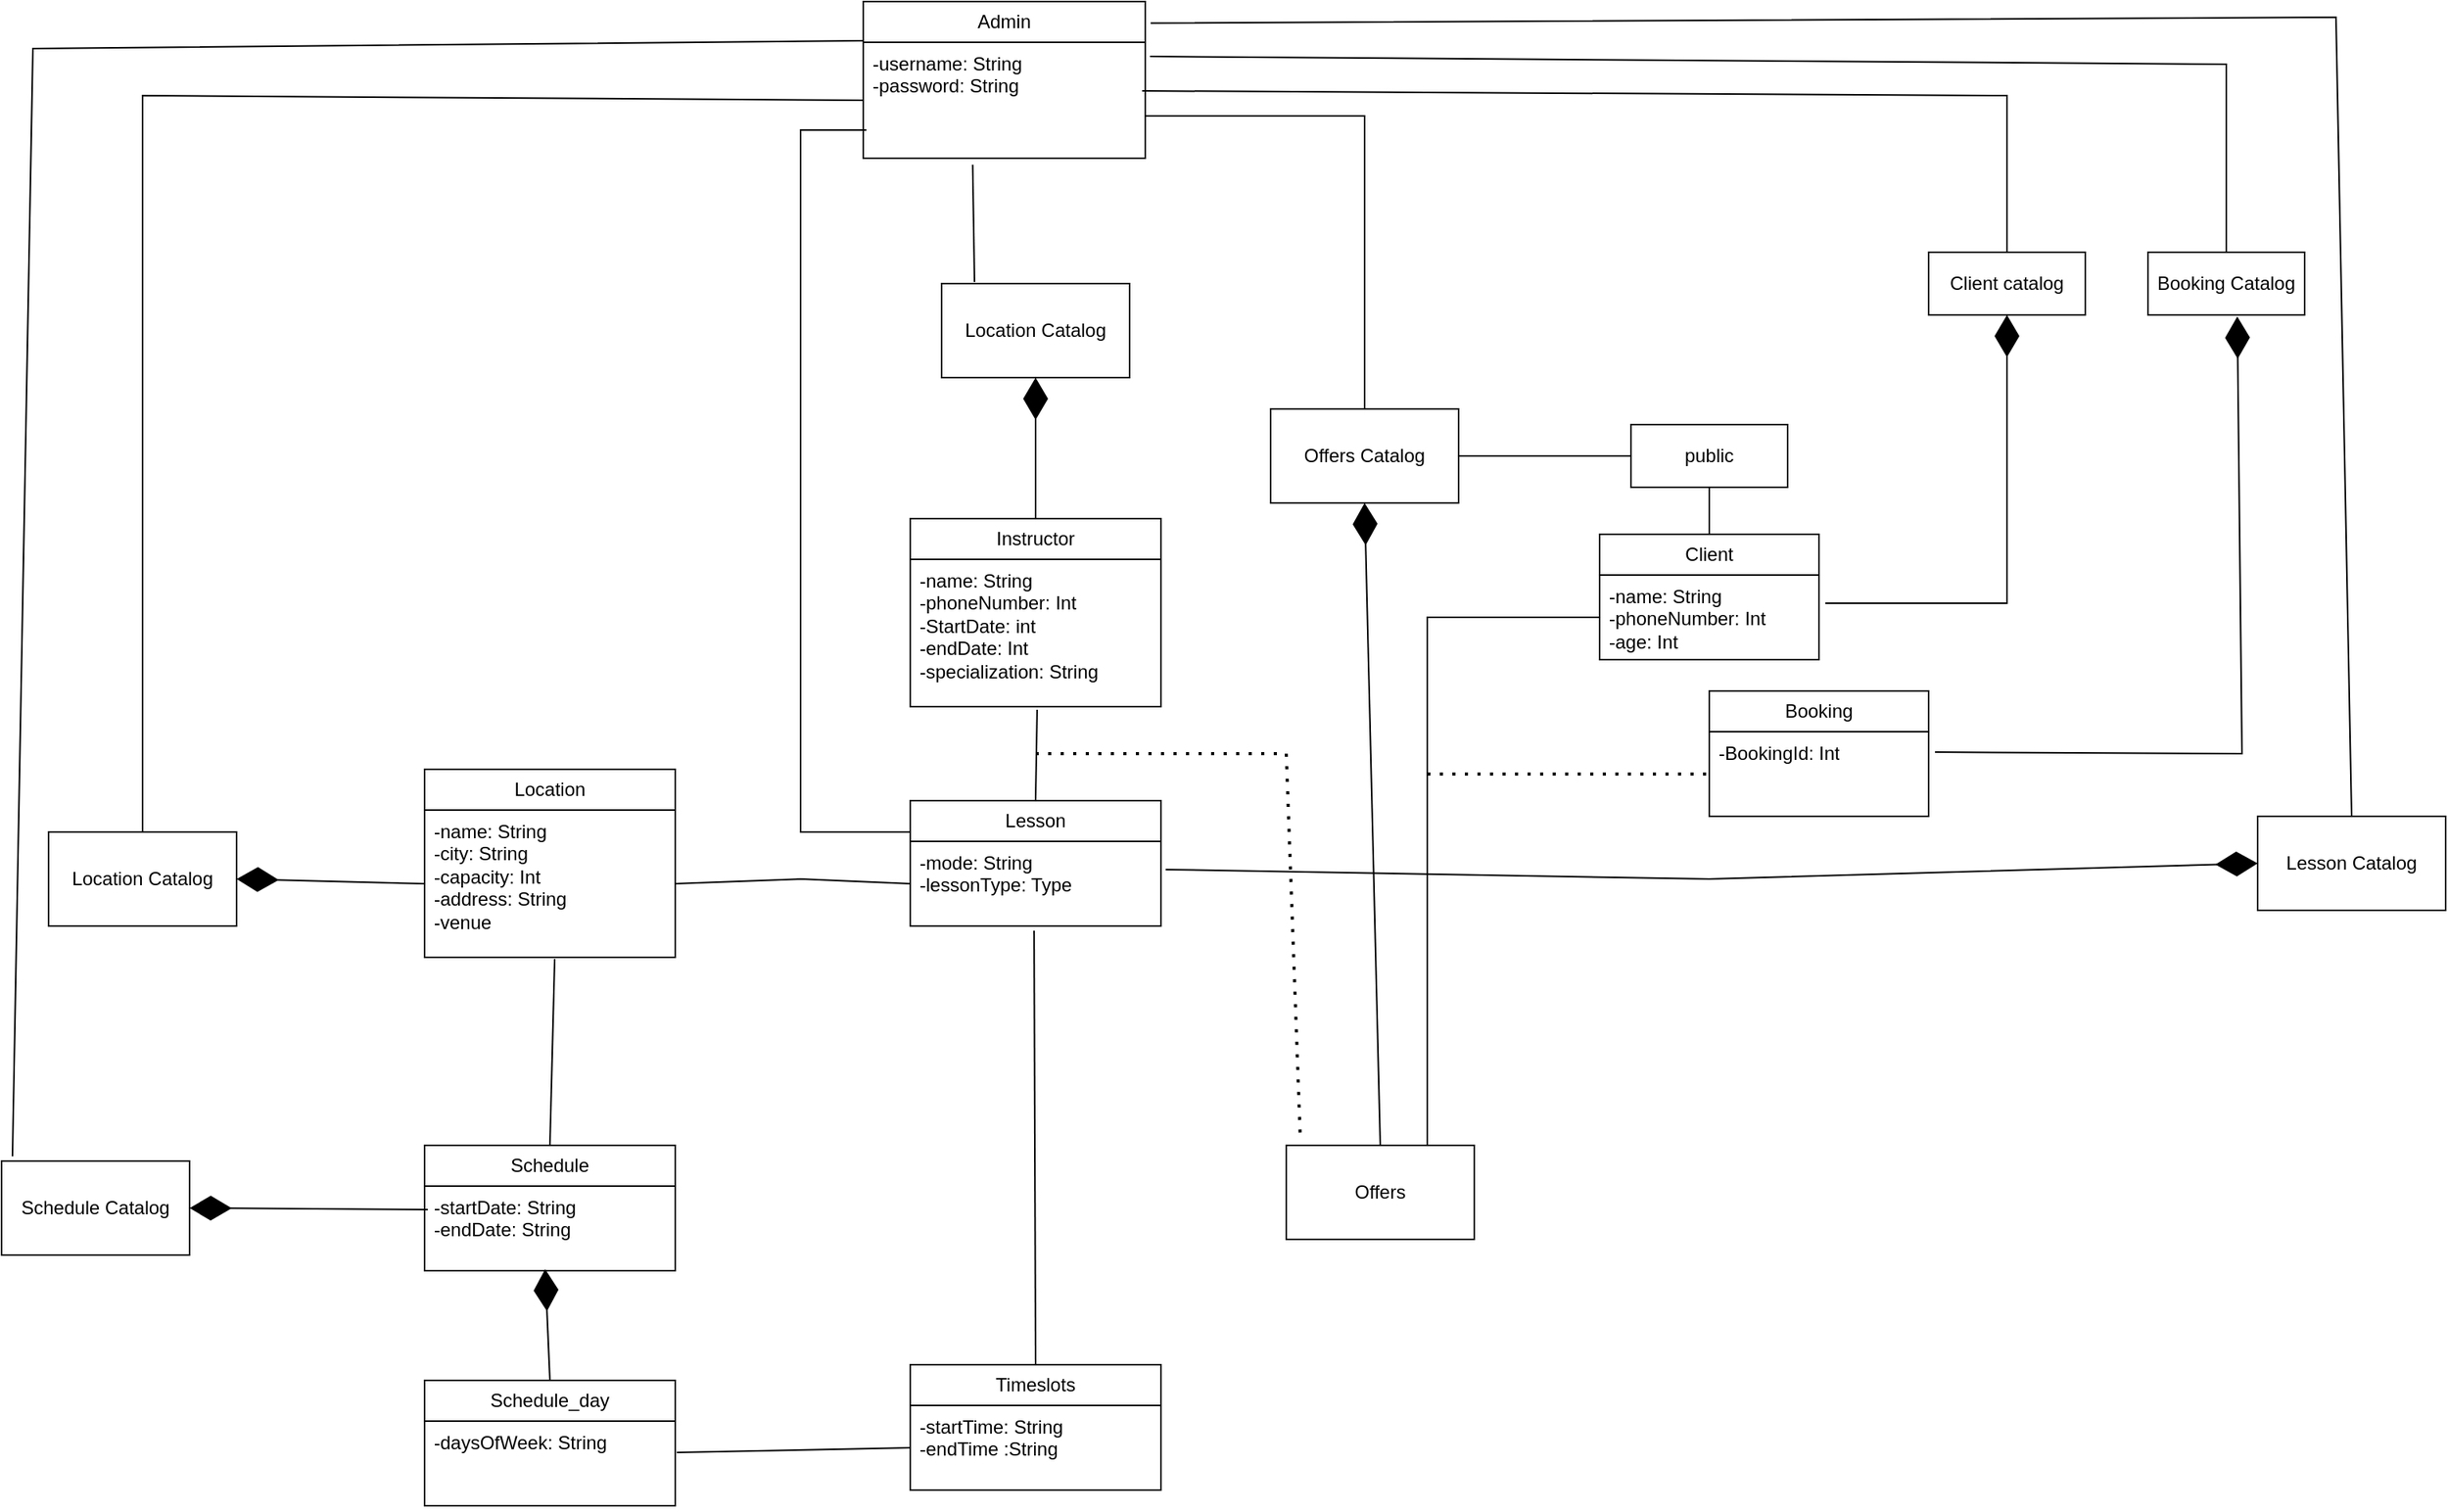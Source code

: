 <mxfile version="24.8.3">
  <diagram name="Page-1" id="CH_hg84p0OCZ-qr93urq">
    <mxGraphModel dx="1802" dy="812" grid="1" gridSize="10" guides="1" tooltips="1" connect="1" arrows="1" fold="1" page="1" pageScale="1" pageWidth="1400" pageHeight="1000" math="0" shadow="0">
      <root>
        <mxCell id="0" />
        <mxCell id="1" parent="0" />
        <mxCell id="X5qi58cJefCEoIoxGlYo-17" value="Admin" style="swimlane;fontStyle=0;childLayout=stackLayout;horizontal=1;startSize=26;fillColor=none;horizontalStack=0;resizeParent=1;resizeParentMax=0;resizeLast=0;collapsible=1;marginBottom=0;whiteSpace=wrap;html=1;" parent="1" vertex="1">
          <mxGeometry x="560" y="20" width="180" height="100" as="geometry" />
        </mxCell>
        <mxCell id="X5qi58cJefCEoIoxGlYo-18" value="-username: String&lt;div&gt;-password: String&lt;/div&gt;" style="text;strokeColor=none;fillColor=none;align=left;verticalAlign=top;spacingLeft=4;spacingRight=4;overflow=hidden;rotatable=0;points=[[0,0.5],[1,0.5]];portConstraint=eastwest;whiteSpace=wrap;html=1;" parent="X5qi58cJefCEoIoxGlYo-17" vertex="1">
          <mxGeometry y="26" width="180" height="74" as="geometry" />
        </mxCell>
        <mxCell id="fc0_s0gy_HrA0nody5j2-3" value="Instructor" style="swimlane;fontStyle=0;childLayout=stackLayout;horizontal=1;startSize=26;fillColor=none;horizontalStack=0;resizeParent=1;resizeParentMax=0;resizeLast=0;collapsible=1;marginBottom=0;whiteSpace=wrap;html=1;" parent="1" vertex="1">
          <mxGeometry x="590" y="350" width="160" height="120" as="geometry" />
        </mxCell>
        <mxCell id="fc0_s0gy_HrA0nody5j2-4" value="-name: String&lt;div&gt;-phoneNumber: Int&lt;/div&gt;&lt;div&gt;-StartDate: int&lt;/div&gt;&lt;div&gt;-endDate: Int&lt;/div&gt;&lt;div&gt;-specialization: String&lt;/div&gt;" style="text;strokeColor=none;fillColor=none;align=left;verticalAlign=top;spacingLeft=4;spacingRight=4;overflow=hidden;rotatable=0;points=[[0,0.5],[1,0.5]];portConstraint=eastwest;whiteSpace=wrap;html=1;" parent="fc0_s0gy_HrA0nody5j2-3" vertex="1">
          <mxGeometry y="26" width="160" height="94" as="geometry" />
        </mxCell>
        <mxCell id="fc0_s0gy_HrA0nody5j2-5" value="Lesson" style="swimlane;fontStyle=0;childLayout=stackLayout;horizontal=1;startSize=26;fillColor=none;horizontalStack=0;resizeParent=1;resizeParentMax=0;resizeLast=0;collapsible=1;marginBottom=0;whiteSpace=wrap;html=1;" parent="1" vertex="1">
          <mxGeometry x="590" y="530" width="160" height="80" as="geometry" />
        </mxCell>
        <mxCell id="fc0_s0gy_HrA0nody5j2-6" value="-mode: String&lt;div&gt;-lessonType: Type&lt;/div&gt;" style="text;strokeColor=none;fillColor=none;align=left;verticalAlign=top;spacingLeft=4;spacingRight=4;overflow=hidden;rotatable=0;points=[[0,0.5],[1,0.5]];portConstraint=eastwest;whiteSpace=wrap;html=1;" parent="fc0_s0gy_HrA0nody5j2-5" vertex="1">
          <mxGeometry y="26" width="160" height="54" as="geometry" />
        </mxCell>
        <mxCell id="fc0_s0gy_HrA0nody5j2-7" value="Location" style="swimlane;fontStyle=0;childLayout=stackLayout;horizontal=1;startSize=26;fillColor=none;horizontalStack=0;resizeParent=1;resizeParentMax=0;resizeLast=0;collapsible=1;marginBottom=0;whiteSpace=wrap;html=1;" parent="1" vertex="1">
          <mxGeometry x="280" y="510" width="160" height="120" as="geometry" />
        </mxCell>
        <mxCell id="fc0_s0gy_HrA0nody5j2-8" value="-name: String&lt;div&gt;-city: String&lt;/div&gt;&lt;div&gt;-capacity: Int&lt;/div&gt;&lt;div&gt;-address: String&lt;/div&gt;&lt;div&gt;-venue&lt;/div&gt;" style="text;strokeColor=none;fillColor=none;align=left;verticalAlign=top;spacingLeft=4;spacingRight=4;overflow=hidden;rotatable=0;points=[[0,0.5],[1,0.5]];portConstraint=eastwest;whiteSpace=wrap;html=1;" parent="fc0_s0gy_HrA0nody5j2-7" vertex="1">
          <mxGeometry y="26" width="160" height="94" as="geometry" />
        </mxCell>
        <mxCell id="fc0_s0gy_HrA0nody5j2-9" value="Schedule" style="swimlane;fontStyle=0;childLayout=stackLayout;horizontal=1;startSize=26;fillColor=none;horizontalStack=0;resizeParent=1;resizeParentMax=0;resizeLast=0;collapsible=1;marginBottom=0;whiteSpace=wrap;html=1;" parent="1" vertex="1">
          <mxGeometry x="280" y="750" width="160" height="80" as="geometry" />
        </mxCell>
        <mxCell id="fc0_s0gy_HrA0nody5j2-10" value="-startDate: String&lt;div&gt;-endDate: String&lt;/div&gt;" style="text;strokeColor=none;fillColor=none;align=left;verticalAlign=top;spacingLeft=4;spacingRight=4;overflow=hidden;rotatable=0;points=[[0,0.5],[1,0.5]];portConstraint=eastwest;whiteSpace=wrap;html=1;" parent="fc0_s0gy_HrA0nody5j2-9" vertex="1">
          <mxGeometry y="26" width="160" height="54" as="geometry" />
        </mxCell>
        <mxCell id="fc0_s0gy_HrA0nody5j2-11" value="Schedule Catalog" style="rounded=0;whiteSpace=wrap;html=1;" parent="1" vertex="1">
          <mxGeometry x="10" y="760" width="120" height="60" as="geometry" />
        </mxCell>
        <mxCell id="fc0_s0gy_HrA0nody5j2-12" value="Schedule_day" style="swimlane;fontStyle=0;childLayout=stackLayout;horizontal=1;startSize=26;fillColor=none;horizontalStack=0;resizeParent=1;resizeParentMax=0;resizeLast=0;collapsible=1;marginBottom=0;whiteSpace=wrap;html=1;" parent="1" vertex="1">
          <mxGeometry x="280" y="900" width="160" height="80" as="geometry" />
        </mxCell>
        <mxCell id="fc0_s0gy_HrA0nody5j2-13" value="-daysOfWeek: String" style="text;strokeColor=none;fillColor=none;align=left;verticalAlign=top;spacingLeft=4;spacingRight=4;overflow=hidden;rotatable=0;points=[[0,0.5],[1,0.5]];portConstraint=eastwest;whiteSpace=wrap;html=1;" parent="fc0_s0gy_HrA0nody5j2-12" vertex="1">
          <mxGeometry y="26" width="160" height="54" as="geometry" />
        </mxCell>
        <mxCell id="fc0_s0gy_HrA0nody5j2-14" value="Timeslots" style="swimlane;fontStyle=0;childLayout=stackLayout;horizontal=1;startSize=26;fillColor=none;horizontalStack=0;resizeParent=1;resizeParentMax=0;resizeLast=0;collapsible=1;marginBottom=0;whiteSpace=wrap;html=1;" parent="1" vertex="1">
          <mxGeometry x="590" y="890" width="160" height="80" as="geometry" />
        </mxCell>
        <mxCell id="fc0_s0gy_HrA0nody5j2-15" value="-startTime: String&lt;div&gt;-endTime :String&lt;/div&gt;" style="text;strokeColor=none;fillColor=none;align=left;verticalAlign=top;spacingLeft=4;spacingRight=4;overflow=hidden;rotatable=0;points=[[0,0.5],[1,0.5]];portConstraint=eastwest;whiteSpace=wrap;html=1;" parent="fc0_s0gy_HrA0nody5j2-14" vertex="1">
          <mxGeometry y="26" width="160" height="54" as="geometry" />
        </mxCell>
        <mxCell id="fc0_s0gy_HrA0nody5j2-18" value="Location Catalog" style="rounded=0;whiteSpace=wrap;html=1;" parent="1" vertex="1">
          <mxGeometry x="40" y="550" width="120" height="60" as="geometry" />
        </mxCell>
        <mxCell id="fc0_s0gy_HrA0nody5j2-20" value="" style="endArrow=none;html=1;rounded=0;entryX=0;entryY=0.5;entryDx=0;entryDy=0;exitX=0.5;exitY=0;exitDx=0;exitDy=0;" parent="1" source="fc0_s0gy_HrA0nody5j2-18" target="X5qi58cJefCEoIoxGlYo-18" edge="1">
          <mxGeometry width="50" height="50" relative="1" as="geometry">
            <mxPoint x="240" y="130" as="sourcePoint" />
            <mxPoint x="290" y="80" as="targetPoint" />
            <Array as="points">
              <mxPoint x="100" y="80" />
            </Array>
          </mxGeometry>
        </mxCell>
        <mxCell id="fc0_s0gy_HrA0nody5j2-21" value="" style="endArrow=diamondThin;endFill=1;endSize=24;html=1;rounded=0;entryX=1;entryY=0.5;entryDx=0;entryDy=0;exitX=0;exitY=0.5;exitDx=0;exitDy=0;" parent="1" source="fc0_s0gy_HrA0nody5j2-8" target="fc0_s0gy_HrA0nody5j2-18" edge="1">
          <mxGeometry width="160" relative="1" as="geometry">
            <mxPoint x="50" y="730" as="sourcePoint" />
            <mxPoint x="210" y="730" as="targetPoint" />
          </mxGeometry>
        </mxCell>
        <mxCell id="fc0_s0gy_HrA0nody5j2-22" value="" style="endArrow=none;html=1;rounded=0;entryX=0.519;entryY=1.011;entryDx=0;entryDy=0;entryPerimeter=0;exitX=0.5;exitY=0;exitDx=0;exitDy=0;" parent="1" source="fc0_s0gy_HrA0nody5j2-9" target="fc0_s0gy_HrA0nody5j2-8" edge="1">
          <mxGeometry width="50" height="50" relative="1" as="geometry">
            <mxPoint x="340" y="730" as="sourcePoint" />
            <mxPoint x="390" y="680" as="targetPoint" />
          </mxGeometry>
        </mxCell>
        <mxCell id="fc0_s0gy_HrA0nody5j2-23" value="" style="endArrow=none;html=1;rounded=0;exitX=0.058;exitY=-0.05;exitDx=0;exitDy=0;exitPerimeter=0;entryX=0;entryY=0.25;entryDx=0;entryDy=0;" parent="1" source="fc0_s0gy_HrA0nody5j2-11" target="X5qi58cJefCEoIoxGlYo-17" edge="1">
          <mxGeometry width="50" height="50" relative="1" as="geometry">
            <mxPoint x="10" y="580" as="sourcePoint" />
            <mxPoint x="20" y="50" as="targetPoint" />
            <Array as="points">
              <mxPoint x="30" y="50" />
            </Array>
          </mxGeometry>
        </mxCell>
        <mxCell id="fc0_s0gy_HrA0nody5j2-24" value="" style="endArrow=diamondThin;endFill=1;endSize=24;html=1;rounded=0;entryX=1;entryY=0.5;entryDx=0;entryDy=0;exitX=0.013;exitY=0.278;exitDx=0;exitDy=0;exitPerimeter=0;" parent="1" source="fc0_s0gy_HrA0nody5j2-10" target="fc0_s0gy_HrA0nody5j2-11" edge="1">
          <mxGeometry width="160" relative="1" as="geometry">
            <mxPoint x="120" y="850" as="sourcePoint" />
            <mxPoint x="280" y="850" as="targetPoint" />
          </mxGeometry>
        </mxCell>
        <mxCell id="fc0_s0gy_HrA0nody5j2-27" value="Lesson Catalog" style="rounded=0;whiteSpace=wrap;html=1;" parent="1" vertex="1">
          <mxGeometry x="1450" y="540" width="120" height="60" as="geometry" />
        </mxCell>
        <mxCell id="fc0_s0gy_HrA0nody5j2-28" value="" style="endArrow=none;html=1;rounded=0;entryX=0;entryY=0.5;entryDx=0;entryDy=0;exitX=1;exitY=0.5;exitDx=0;exitDy=0;" parent="1" source="fc0_s0gy_HrA0nody5j2-8" target="fc0_s0gy_HrA0nody5j2-6" edge="1">
          <mxGeometry width="50" height="50" relative="1" as="geometry">
            <mxPoint x="520" y="600" as="sourcePoint" />
            <mxPoint x="580" y="570" as="targetPoint" />
            <Array as="points">
              <mxPoint x="520" y="580" />
            </Array>
          </mxGeometry>
        </mxCell>
        <mxCell id="fc0_s0gy_HrA0nody5j2-29" value="Offers" style="rounded=0;whiteSpace=wrap;html=1;" parent="1" vertex="1">
          <mxGeometry x="830" y="750" width="120" height="60" as="geometry" />
        </mxCell>
        <mxCell id="fc0_s0gy_HrA0nody5j2-30" value="Offers Catalog" style="rounded=0;whiteSpace=wrap;html=1;" parent="1" vertex="1">
          <mxGeometry x="820" y="280" width="120" height="60" as="geometry" />
        </mxCell>
        <mxCell id="fc0_s0gy_HrA0nody5j2-34" value="" style="endArrow=none;dashed=1;html=1;dashPattern=1 3;strokeWidth=2;rounded=0;entryX=0.075;entryY=-0.05;entryDx=0;entryDy=0;entryPerimeter=0;" parent="1" target="fc0_s0gy_HrA0nody5j2-29" edge="1">
          <mxGeometry width="50" height="50" relative="1" as="geometry">
            <mxPoint x="670" y="500" as="sourcePoint" />
            <mxPoint x="760" y="670" as="targetPoint" />
            <Array as="points">
              <mxPoint x="830" y="500" />
            </Array>
          </mxGeometry>
        </mxCell>
        <mxCell id="fc0_s0gy_HrA0nody5j2-36" value="" style="endArrow=diamondThin;endFill=1;endSize=24;html=1;rounded=0;entryX=0.5;entryY=1;entryDx=0;entryDy=0;exitX=0.5;exitY=0;exitDx=0;exitDy=0;" parent="1" source="fc0_s0gy_HrA0nody5j2-29" target="fc0_s0gy_HrA0nody5j2-30" edge="1">
          <mxGeometry width="160" relative="1" as="geometry">
            <mxPoint x="900" y="590" as="sourcePoint" />
            <mxPoint x="1060" y="590" as="targetPoint" />
          </mxGeometry>
        </mxCell>
        <mxCell id="fc0_s0gy_HrA0nody5j2-37" value="" style="endArrow=none;html=1;rounded=0;" parent="1" edge="1">
          <mxGeometry width="50" height="50" relative="1" as="geometry">
            <mxPoint x="880" y="280" as="sourcePoint" />
            <mxPoint x="740" y="93" as="targetPoint" />
            <Array as="points">
              <mxPoint x="880" y="93" />
            </Array>
          </mxGeometry>
        </mxCell>
        <mxCell id="fc0_s0gy_HrA0nody5j2-40" value="" style="endArrow=none;html=1;rounded=0;exitX=0.5;exitY=0;exitDx=0;exitDy=0;entryX=1.019;entryY=0.138;entryDx=0;entryDy=0;entryPerimeter=0;" parent="1" source="fc0_s0gy_HrA0nody5j2-27" target="X5qi58cJefCEoIoxGlYo-17" edge="1">
          <mxGeometry width="50" height="50" relative="1" as="geometry">
            <mxPoint x="1290" y="500" as="sourcePoint" />
            <mxPoint x="1340" y="450" as="targetPoint" />
            <Array as="points">
              <mxPoint x="1500" y="30" />
            </Array>
          </mxGeometry>
        </mxCell>
        <mxCell id="fc0_s0gy_HrA0nody5j2-41" value="" style="endArrow=none;html=1;rounded=0;entryX=0.506;entryY=1.021;entryDx=0;entryDy=0;entryPerimeter=0;exitX=0.5;exitY=0;exitDx=0;exitDy=0;" parent="1" source="fc0_s0gy_HrA0nody5j2-5" target="fc0_s0gy_HrA0nody5j2-4" edge="1">
          <mxGeometry width="50" height="50" relative="1" as="geometry">
            <mxPoint x="660" y="540" as="sourcePoint" />
            <mxPoint x="710" y="490" as="targetPoint" />
          </mxGeometry>
        </mxCell>
        <mxCell id="fc0_s0gy_HrA0nody5j2-42" value="Client" style="swimlane;fontStyle=0;childLayout=stackLayout;horizontal=1;startSize=26;fillColor=none;horizontalStack=0;resizeParent=1;resizeParentMax=0;resizeLast=0;collapsible=1;marginBottom=0;whiteSpace=wrap;html=1;" parent="1" vertex="1">
          <mxGeometry x="1030" y="360" width="140" height="80" as="geometry" />
        </mxCell>
        <mxCell id="fc0_s0gy_HrA0nody5j2-43" value="-name: String&lt;div&gt;-phoneNumber: Int&lt;/div&gt;&lt;div&gt;-age: Int&lt;/div&gt;" style="text;strokeColor=none;fillColor=none;align=left;verticalAlign=top;spacingLeft=4;spacingRight=4;overflow=hidden;rotatable=0;points=[[0,0.5],[1,0.5]];portConstraint=eastwest;whiteSpace=wrap;html=1;" parent="fc0_s0gy_HrA0nody5j2-42" vertex="1">
          <mxGeometry y="26" width="140" height="54" as="geometry" />
        </mxCell>
        <mxCell id="fc0_s0gy_HrA0nody5j2-46" value="" style="endArrow=none;html=1;rounded=0;exitX=1.006;exitY=0.37;exitDx=0;exitDy=0;exitPerimeter=0;entryX=0;entryY=0.5;entryDx=0;entryDy=0;" parent="1" source="fc0_s0gy_HrA0nody5j2-13" target="fc0_s0gy_HrA0nody5j2-15" edge="1">
          <mxGeometry width="50" height="50" relative="1" as="geometry">
            <mxPoint x="510" y="960" as="sourcePoint" />
            <mxPoint x="560" y="910" as="targetPoint" />
          </mxGeometry>
        </mxCell>
        <mxCell id="fc0_s0gy_HrA0nody5j2-47" value="" style="endArrow=none;html=1;rounded=0;exitX=0.5;exitY=0;exitDx=0;exitDy=0;entryX=0.494;entryY=1.056;entryDx=0;entryDy=0;entryPerimeter=0;" parent="1" source="fc0_s0gy_HrA0nody5j2-14" target="fc0_s0gy_HrA0nody5j2-6" edge="1">
          <mxGeometry width="50" height="50" relative="1" as="geometry">
            <mxPoint x="670" y="880" as="sourcePoint" />
            <mxPoint x="720" y="830" as="targetPoint" />
          </mxGeometry>
        </mxCell>
        <mxCell id="fc0_s0gy_HrA0nody5j2-48" value="" style="endArrow=diamondThin;endFill=1;endSize=24;html=1;rounded=0;exitX=0.5;exitY=0;exitDx=0;exitDy=0;entryX=0.481;entryY=0.981;entryDx=0;entryDy=0;entryPerimeter=0;" parent="1" source="fc0_s0gy_HrA0nody5j2-12" target="fc0_s0gy_HrA0nody5j2-10" edge="1">
          <mxGeometry width="160" relative="1" as="geometry">
            <mxPoint x="330" y="900" as="sourcePoint" />
            <mxPoint x="360" y="860" as="targetPoint" />
          </mxGeometry>
        </mxCell>
        <mxCell id="fc0_s0gy_HrA0nody5j2-49" value="Location Catalog" style="rounded=0;whiteSpace=wrap;html=1;" parent="1" vertex="1">
          <mxGeometry x="610" y="200" width="120" height="60" as="geometry" />
        </mxCell>
        <mxCell id="fc0_s0gy_HrA0nody5j2-51" value="" style="endArrow=diamondThin;endFill=1;endSize=24;html=1;rounded=0;entryX=0.5;entryY=1;entryDx=0;entryDy=0;exitX=0.5;exitY=0;exitDx=0;exitDy=0;" parent="1" source="fc0_s0gy_HrA0nody5j2-3" target="fc0_s0gy_HrA0nody5j2-49" edge="1">
          <mxGeometry width="160" relative="1" as="geometry">
            <mxPoint x="500" y="270" as="sourcePoint" />
            <mxPoint x="660" y="270" as="targetPoint" />
          </mxGeometry>
        </mxCell>
        <mxCell id="fc0_s0gy_HrA0nody5j2-52" value="" style="endArrow=none;html=1;rounded=0;entryX=0.388;entryY=1.056;entryDx=0;entryDy=0;entryPerimeter=0;exitX=0.175;exitY=-0.017;exitDx=0;exitDy=0;exitPerimeter=0;" parent="1" source="fc0_s0gy_HrA0nody5j2-49" target="X5qi58cJefCEoIoxGlYo-18" edge="1">
          <mxGeometry width="50" height="50" relative="1" as="geometry">
            <mxPoint x="630" y="190" as="sourcePoint" />
            <mxPoint x="680" y="140" as="targetPoint" />
          </mxGeometry>
        </mxCell>
        <mxCell id="fc0_s0gy_HrA0nody5j2-53" value="" style="endArrow=none;html=1;rounded=0;entryX=0;entryY=0.25;entryDx=0;entryDy=0;exitX=0.011;exitY=0.757;exitDx=0;exitDy=0;exitPerimeter=0;" parent="1" source="X5qi58cJefCEoIoxGlYo-18" target="fc0_s0gy_HrA0nody5j2-5" edge="1">
          <mxGeometry width="50" height="50" relative="1" as="geometry">
            <mxPoint x="560.08" y="105.022" as="sourcePoint" />
            <mxPoint x="570" y="550" as="targetPoint" />
            <Array as="points">
              <mxPoint x="520" y="102" />
              <mxPoint x="520" y="230" />
              <mxPoint x="520" y="330" />
              <mxPoint x="520" y="550" />
            </Array>
          </mxGeometry>
        </mxCell>
        <mxCell id="fc0_s0gy_HrA0nody5j2-56" value="Client catalog" style="rounded=0;whiteSpace=wrap;html=1;" parent="1" vertex="1">
          <mxGeometry x="1240" y="180" width="100" height="40" as="geometry" />
        </mxCell>
        <mxCell id="fc0_s0gy_HrA0nody5j2-57" value="public" style="rounded=0;whiteSpace=wrap;html=1;" parent="1" vertex="1">
          <mxGeometry x="1050" y="290" width="100" height="40" as="geometry" />
        </mxCell>
        <mxCell id="fc0_s0gy_HrA0nody5j2-58" value="" style="endArrow=none;html=1;rounded=0;exitX=0.75;exitY=0;exitDx=0;exitDy=0;entryX=0;entryY=0.5;entryDx=0;entryDy=0;" parent="1" source="fc0_s0gy_HrA0nody5j2-29" target="fc0_s0gy_HrA0nody5j2-43" edge="1">
          <mxGeometry width="50" height="50" relative="1" as="geometry">
            <mxPoint x="930" y="730" as="sourcePoint" />
            <mxPoint x="980" y="680" as="targetPoint" />
            <Array as="points">
              <mxPoint x="920" y="413" />
            </Array>
          </mxGeometry>
        </mxCell>
        <mxCell id="fc0_s0gy_HrA0nody5j2-59" value="Booking Catalog" style="rounded=0;whiteSpace=wrap;html=1;" parent="1" vertex="1">
          <mxGeometry x="1380" y="180" width="100" height="40" as="geometry" />
        </mxCell>
        <mxCell id="fc0_s0gy_HrA0nody5j2-60" value="Booking" style="swimlane;fontStyle=0;childLayout=stackLayout;horizontal=1;startSize=26;fillColor=none;horizontalStack=0;resizeParent=1;resizeParentMax=0;resizeLast=0;collapsible=1;marginBottom=0;whiteSpace=wrap;html=1;" parent="1" vertex="1">
          <mxGeometry x="1100" y="460" width="140" height="80" as="geometry" />
        </mxCell>
        <mxCell id="fc0_s0gy_HrA0nody5j2-61" value="-BookingId: Int" style="text;strokeColor=none;fillColor=none;align=left;verticalAlign=top;spacingLeft=4;spacingRight=4;overflow=hidden;rotatable=0;points=[[0,0.5],[1,0.5]];portConstraint=eastwest;whiteSpace=wrap;html=1;" parent="fc0_s0gy_HrA0nody5j2-60" vertex="1">
          <mxGeometry y="26" width="140" height="54" as="geometry" />
        </mxCell>
        <mxCell id="fc0_s0gy_HrA0nody5j2-62" value="" style="endArrow=none;html=1;rounded=0;entryX=0;entryY=0.5;entryDx=0;entryDy=0;exitX=1;exitY=0.5;exitDx=0;exitDy=0;" parent="1" source="fc0_s0gy_HrA0nody5j2-30" target="fc0_s0gy_HrA0nody5j2-57" edge="1">
          <mxGeometry width="50" height="50" relative="1" as="geometry">
            <mxPoint x="1010" y="240" as="sourcePoint" />
            <mxPoint x="1060" y="190" as="targetPoint" />
          </mxGeometry>
        </mxCell>
        <mxCell id="fc0_s0gy_HrA0nody5j2-63" value="" style="endArrow=none;html=1;rounded=0;entryX=0.5;entryY=0;entryDx=0;entryDy=0;exitX=0.5;exitY=1;exitDx=0;exitDy=0;" parent="1" source="fc0_s0gy_HrA0nody5j2-57" target="fc0_s0gy_HrA0nody5j2-42" edge="1">
          <mxGeometry width="50" height="50" relative="1" as="geometry">
            <mxPoint x="1090" y="330" as="sourcePoint" />
            <mxPoint x="1120" y="210" as="targetPoint" />
          </mxGeometry>
        </mxCell>
        <mxCell id="fc0_s0gy_HrA0nody5j2-64" value="" style="endArrow=diamondThin;endFill=1;endSize=24;html=1;rounded=0;entryX=0.5;entryY=1;entryDx=0;entryDy=0;exitX=1.029;exitY=0.333;exitDx=0;exitDy=0;exitPerimeter=0;" parent="1" source="fc0_s0gy_HrA0nody5j2-43" target="fc0_s0gy_HrA0nody5j2-56" edge="1">
          <mxGeometry width="160" relative="1" as="geometry">
            <mxPoint x="1210" y="320" as="sourcePoint" />
            <mxPoint x="1370" y="320" as="targetPoint" />
            <Array as="points">
              <mxPoint x="1290" y="404" />
            </Array>
          </mxGeometry>
        </mxCell>
        <mxCell id="fc0_s0gy_HrA0nody5j2-65" value="" style="endArrow=none;html=1;rounded=0;exitX=0.989;exitY=0.419;exitDx=0;exitDy=0;exitPerimeter=0;entryX=0.5;entryY=0;entryDx=0;entryDy=0;" parent="1" source="X5qi58cJefCEoIoxGlYo-18" target="fc0_s0gy_HrA0nody5j2-56" edge="1">
          <mxGeometry width="50" height="50" relative="1" as="geometry">
            <mxPoint x="1060" y="140" as="sourcePoint" />
            <mxPoint x="1110" y="90" as="targetPoint" />
            <Array as="points">
              <mxPoint x="1290" y="80" />
            </Array>
          </mxGeometry>
        </mxCell>
        <mxCell id="fc0_s0gy_HrA0nody5j2-66" value="" style="endArrow=none;dashed=1;html=1;dashPattern=1 3;strokeWidth=2;rounded=0;entryX=0;entryY=0.5;entryDx=0;entryDy=0;" parent="1" target="fc0_s0gy_HrA0nody5j2-61" edge="1">
          <mxGeometry width="50" height="50" relative="1" as="geometry">
            <mxPoint x="920" y="513" as="sourcePoint" />
            <mxPoint x="1030" y="490" as="targetPoint" />
          </mxGeometry>
        </mxCell>
        <mxCell id="fc0_s0gy_HrA0nody5j2-67" value="" style="endArrow=none;html=1;rounded=0;exitX=1.017;exitY=0.122;exitDx=0;exitDy=0;exitPerimeter=0;entryX=0.5;entryY=0;entryDx=0;entryDy=0;" parent="1" source="X5qi58cJefCEoIoxGlYo-18" target="fc0_s0gy_HrA0nody5j2-59" edge="1">
          <mxGeometry width="50" height="50" relative="1" as="geometry">
            <mxPoint x="1340" y="540" as="sourcePoint" />
            <mxPoint x="1440" y="150" as="targetPoint" />
            <Array as="points">
              <mxPoint x="1430" y="60" />
            </Array>
          </mxGeometry>
        </mxCell>
        <mxCell id="fc0_s0gy_HrA0nody5j2-68" value="" style="endArrow=diamondThin;endFill=1;endSize=24;html=1;rounded=0;exitX=1.029;exitY=0.241;exitDx=0;exitDy=0;exitPerimeter=0;entryX=0.57;entryY=1.025;entryDx=0;entryDy=0;entryPerimeter=0;" parent="1" source="fc0_s0gy_HrA0nody5j2-61" target="fc0_s0gy_HrA0nody5j2-59" edge="1">
          <mxGeometry width="160" relative="1" as="geometry">
            <mxPoint x="1290" y="500" as="sourcePoint" />
            <mxPoint x="1450" y="500" as="targetPoint" />
            <Array as="points">
              <mxPoint x="1440" y="500" />
            </Array>
          </mxGeometry>
        </mxCell>
        <mxCell id="fc0_s0gy_HrA0nody5j2-69" value="" style="endArrow=diamondThin;endFill=1;endSize=24;html=1;rounded=0;exitX=1.019;exitY=0.333;exitDx=0;exitDy=0;exitPerimeter=0;entryX=0;entryY=0.5;entryDx=0;entryDy=0;" parent="1" source="fc0_s0gy_HrA0nody5j2-6" target="fc0_s0gy_HrA0nody5j2-27" edge="1">
          <mxGeometry width="160" relative="1" as="geometry">
            <mxPoint x="1060" y="650" as="sourcePoint" />
            <mxPoint x="1220" y="650" as="targetPoint" />
            <Array as="points">
              <mxPoint x="1100" y="580" />
            </Array>
          </mxGeometry>
        </mxCell>
      </root>
    </mxGraphModel>
  </diagram>
</mxfile>
